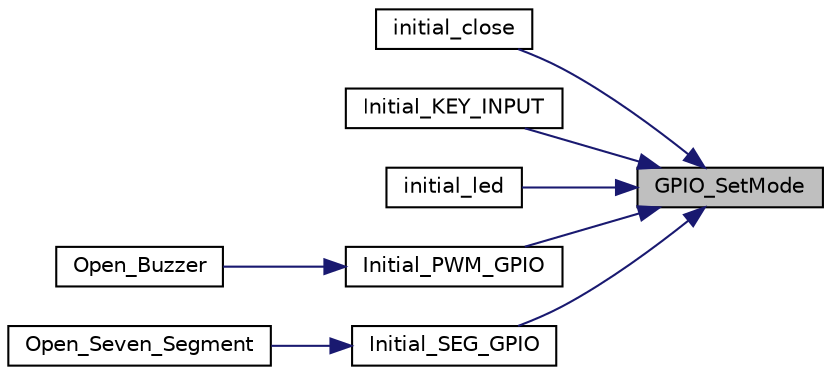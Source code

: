 digraph "GPIO_SetMode"
{
 // LATEX_PDF_SIZE
  edge [fontname="Helvetica",fontsize="10",labelfontname="Helvetica",labelfontsize="10"];
  node [fontname="Helvetica",fontsize="10",shape=record];
  rankdir="RL";
  Node1 [label="GPIO_SetMode",height=0.2,width=0.4,color="black", fillcolor="grey75", style="filled", fontcolor="black",tooltip="Set GPIO operation mode."];
  Node1 -> Node2 [dir="back",color="midnightblue",fontsize="10",style="solid",fontname="Helvetica"];
  Node2 [label="initial_close",height=0.2,width=0.4,color="black", fillcolor="white", style="filled",URL="$da/d69/group___nano130___basic01___f_u_n_c_t_i_o_n_s.html#ga4a4aeba5e1c9d464149479b0f03aa9a6",tooltip="Set LED GPIO to input mode."];
  Node1 -> Node3 [dir="back",color="midnightblue",fontsize="10",style="solid",fontname="Helvetica"];
  Node3 [label="Initial_KEY_INPUT",height=0.2,width=0.4,color="black", fillcolor="white", style="filled",URL="$da/d69/group___nano130___basic01___f_u_n_c_t_i_o_n_s.html#ga95b72edd61aec74e741ef1554dd2da1e",tooltip="Set Button GPIO to input mode."];
  Node1 -> Node4 [dir="back",color="midnightblue",fontsize="10",style="solid",fontname="Helvetica"];
  Node4 [label="initial_led",height=0.2,width=0.4,color="black", fillcolor="white", style="filled",URL="$da/d69/group___nano130___basic01___f_u_n_c_t_i_o_n_s.html#ga6269c3a2cd98d3d4ba71a344518db2f3",tooltip="Set LED GPIO to output mode."];
  Node1 -> Node5 [dir="back",color="midnightblue",fontsize="10",style="solid",fontname="Helvetica"];
  Node5 [label="Initial_PWM_GPIO",height=0.2,width=0.4,color="black", fillcolor="white", style="filled",URL="$da/d69/group___nano130___basic01___f_u_n_c_t_i_o_n_s.html#gaec90a96722ad6b89242c3e0f28c70cd6",tooltip="This function config PC.13 multi-function for PWM to drive Buzzer module, and config PE...."];
  Node5 -> Node6 [dir="back",color="midnightblue",fontsize="10",style="solid",fontname="Helvetica"];
  Node6 [label="Open_Buzzer",height=0.2,width=0.4,color="black", fillcolor="white", style="filled",URL="$da/d69/group___nano130___basic01___f_u_n_c_t_i_o_n_s.html#gae52495e3ff7eab350ef6701428627398",tooltip="This function enable PWM1 module clock and set clock source to start Buzzer module."];
  Node1 -> Node7 [dir="back",color="midnightblue",fontsize="10",style="solid",fontname="Helvetica"];
  Node7 [label="Initial_SEG_GPIO",height=0.2,width=0.4,color="black", fillcolor="white", style="filled",URL="$da/d69/group___nano130___basic01___f_u_n_c_t_i_o_n_s.html#ga70c988ce1a959d69e2f299ed5589d107",tooltip="Set 7_Segment LED GPIO to output mode."];
  Node7 -> Node8 [dir="back",color="midnightblue",fontsize="10",style="solid",fontname="Helvetica"];
  Node8 [label="Open_Seven_Segment",height=0.2,width=0.4,color="black", fillcolor="white", style="filled",URL="$da/d69/group___nano130___basic01___f_u_n_c_t_i_o_n_s.html#ga90fffc6556049d79da39f1eae08a0699",tooltip="This function turn on 7_Segment LED."];
}
